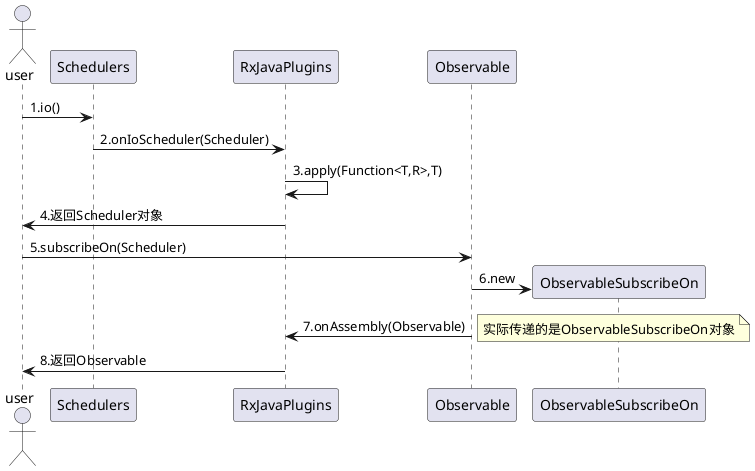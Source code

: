 @startuml 切换线程
actor user

user->Schedulers : 1.io()
Schedulers->RxJavaPlugins : 2.onIoScheduler(Scheduler)
RxJavaPlugins->RxJavaPlugins : 3.apply(Function<T,R>,T)
RxJavaPlugins->user : 4.返回Scheduler对象

user->Observable : 5.subscribeOn(Scheduler)

create ObservableSubscribeOn
Observable -> ObservableSubscribeOn:6.new

Observable->RxJavaPlugins : 7.onAssembly(Observable)
note right : 实际传递的是ObservableSubscribeOn对象

RxJavaPlugins->user : 8.返回Observable



' user->ObservableCreate : 1.subscribeOn()
' create ObservableSubscribeOn
' ObservableCreate -> ObservableSubscribeOn : 2.new
' ObservableCreate->RxJavaPlugins : 3.onAssembly
' RxJavaPlugins -> user : 4.ObservableSubscribeOn
@enduml
